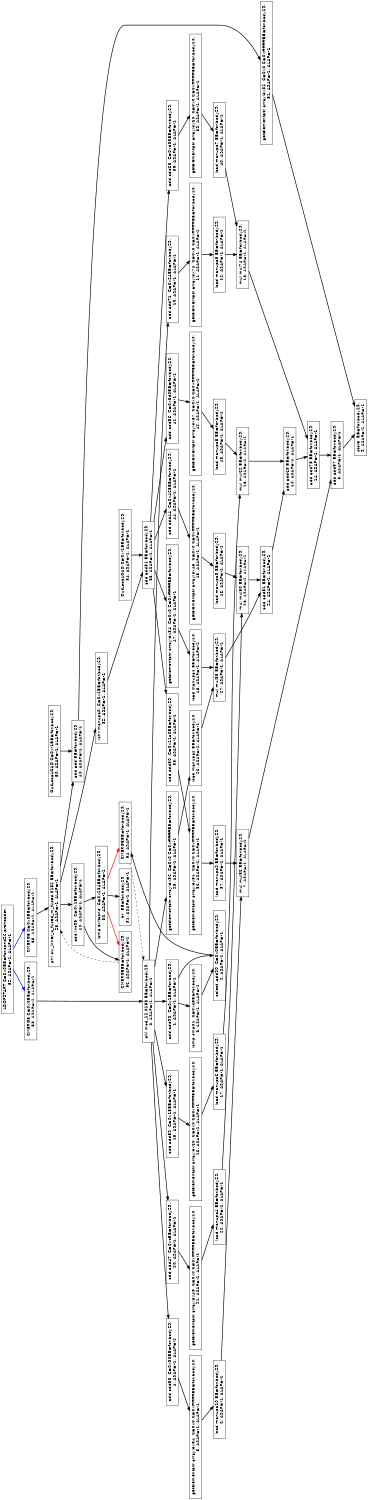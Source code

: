 digraph Region_18 {
	graph [ nslimit = "1000.0",
	orientation = landscape,
		center = true,
	page = "8.5,11",
	compound=true,
	size = "10,7.5" ] ;
"Op_52" [ fontname = "Helvetica" shape = box, label = " LOOPSTART C=0x0BB=for.cond26.preheader,
52, ASAP=-1, ALAP=-1"]
"Op_0" [ fontname = "Helvetica" shape = box, label = " phi mod_12.0153 BB=for.body29,
0, ASAP=-1, ALAP=-1"]
"Op_1" [ fontname = "Helvetica" shape = box, label = " add add90  C=0x1BB=for.body29,
1, ASAP=-1, ALAP=-1"]
"Op_2" [ fontname = "Helvetica" shape = box, label = " select .add90  C=0x0BB=for.body29,
2, ASAP=-1, ALAP=-1"]
"Op_3" [ fontname = "Helvetica" shape = box, label = " icmp cmp91  C=0xcBB=for.body29,
3, ASAP=-1, ALAP=-1"]
"Op_4" [ fontname = "Helvetica" shape = box, label = " add add83  C=0x30BB=for.body29,
4, ASAP=-1, ALAP=-1"]
"Op_5" [ fontname = "Helvetica" shape = box, label = " getelementptr arrayidx84  C=0x0 C=0xffffffffBB=for.body29,
5, ASAP=-1, ALAP=-1"]
"Op_6" [ fontname = "Helvetica" shape = box, label = " load manupa10 BB=for.body29,
6, ASAP=-1, ALAP=-1"]
"Op_7" [ fontname = "Helvetica" shape = box, label = " mul mul86 BB=for.body29,
7, ASAP=-1, ALAP=-1"]
"Op_8" [ fontname = "Helvetica" shape = box, label = " add add87 BB=for.body29,
8, ASAP=-1, ALAP=-1"]
"Op_9" [ fontname = "Helvetica" shape = box, label = " store  BB=for.body29,
9, ASAP=-1, ALAP=-1"]
"Op_10" [ fontname = "Helvetica" shape = box, label = " add add71  C=0x24BB=for.body29,
10, ASAP=-1, ALAP=-1"]
"Op_11" [ fontname = "Helvetica" shape = box, label = " getelementptr arrayidx72  C=0x0 C=0xffffffffBB=for.body29,
11, ASAP=-1, ALAP=-1"]
"Op_12" [ fontname = "Helvetica" shape = box, label = " load manupa8 BB=for.body29,
12, ASAP=-1, ALAP=-1"]
"Op_13" [ fontname = "Helvetica" shape = box, label = " mul mul74 BB=for.body29,
13, ASAP=-1, ALAP=-1"]
"Op_14" [ fontname = "Helvetica" shape = box, label = " add add75 BB=for.body29,
14, ASAP=-1, ALAP=-1"]
"Op_15" [ fontname = "Helvetica" shape = box, label = " add add59  C=0x18BB=for.body29,
15, ASAP=-1, ALAP=-1"]
"Op_16" [ fontname = "Helvetica" shape = box, label = " getelementptr arrayidx60  C=0x0 C=0xffffffffBB=for.body29,
16, ASAP=-1, ALAP=-1"]
"Op_17" [ fontname = "Helvetica" shape = box, label = " load manupa6 BB=for.body29,
17, ASAP=-1, ALAP=-1"]
"Op_18" [ fontname = "Helvetica" shape = box, label = " mul mul62 BB=for.body29,
18, ASAP=-1, ALAP=-1"]
"Op_19" [ fontname = "Helvetica" shape = box, label = " add add63 BB=for.body29,
19, ASAP=-1, ALAP=-1"]
"Op_32" [ fontname = "Helvetica" shape = box, label = " lshr manupa0  C=0x1BB=for.body29,
32, ASAP=-1, ALAP=-1"]
"Op_20" [ fontname = "Helvetica" shape = box, label = " add add47  C=0xcBB=for.body29,
20, ASAP=-1, ALAP=-1"]
"Op_21" [ fontname = "Helvetica" shape = box, label = " getelementptr arrayidx48  C=0x0 C=0xffffffffBB=for.body29,
21, ASAP=-1, ALAP=-1"]
"Op_22" [ fontname = "Helvetica" shape = box, label = " load manupa4 BB=for.body29,
22, ASAP=-1, ALAP=-1"]
"Op_23" [ fontname = "Helvetica" shape = box, label = " mul mul50 BB=for.body29,
23, ASAP=-1, ALAP=-1"]
"Op_24" [ fontname = "Helvetica" shape = box, label = " add add51 BB=for.body29,
24, ASAP=-1, ALAP=-1"]
"Op_25" [ fontname = "Helvetica" shape = box, label = " getelementptr arrayidx36  C=0x0 C=0xffffffffBB=for.body29,
25, ASAP=-1, ALAP=-1"]
"Op_26" [ fontname = "Helvetica" shape = box, label = " load manupa2 BB=for.body29,
26, ASAP=-1, ALAP=-1"]
"Op_27" [ fontname = "Helvetica" shape = box, label = " mul mul38 BB=for.body29,
27, ASAP=-1, ALAP=-1"]
"Op_28" [ fontname = "Helvetica" shape = box, label = " phi ow_inner_c_fused_m_fused.0152 BB=for.body29,
28, ASAP=-1, ALAP=-1"]
"Op_29" [ fontname = "Helvetica" shape = box, label = " add inc95  C=0x1BB=for.body29,
29, ASAP=-1, ALAP=-1"]
"Op_30" [ fontname = "Helvetica" shape = box, label = " icmp exitcond  C=0x234BB=for.body29,
30, ASAP=-1, ALAP=-1"]
"Op_31" [ fontname = "Helvetica" shape = box, label = " br  BB=for.body29,
31, ASAP=-1, ALAP=-1"]
"Op_55" [ fontname = "Helvetica" shape = box, label = " CMERGE C=0x0BB=for.body29,
55, ASAP=-1, ALAP=-1"]
"Op_56" [ fontname = "Helvetica" shape = box, label = " CMERGEBB=for.body29,
56, ASAP=-1, ALAP=-1"]
"Op_33" [ fontname = "Helvetica" shape = box, label = " add add31 BB=for.body29,
33, ASAP=-1, ALAP=-1"]
"Op_34" [ fontname = "Helvetica" shape = box, label = " OutLoopLOAD C=0x-1BB=for.body29,
34, ASAP=-1, ALAP=-1"]
"Op_35" [ fontname = "Helvetica" shape = box, label = " add add80  C=0x11a0BB=for.body29,
35, ASAP=-1, ALAP=-1"]
"Op_36" [ fontname = "Helvetica" shape = box, label = " getelementptr arrayidx81  C=0x0 C=0xffffffffBB=for.body29,
36, ASAP=-1, ALAP=-1"]
"Op_37" [ fontname = "Helvetica" shape = box, label = " load manupa9 BB=for.body29,
37, ASAP=-1, ALAP=-1"]
"Op_38" [ fontname = "Helvetica" shape = box, label = " add add68  C=0xd38BB=for.body29,
38, ASAP=-1, ALAP=-1"]
"Op_39" [ fontname = "Helvetica" shape = box, label = " getelementptr arrayidx69  C=0x0 C=0xffffffffBB=for.body29,
39, ASAP=-1, ALAP=-1"]
"Op_40" [ fontname = "Helvetica" shape = box, label = " load manupa7 BB=for.body29,
40, ASAP=-1, ALAP=-1"]
"Op_41" [ fontname = "Helvetica" shape = box, label = " add add56  C=0x8d0BB=for.body29,
41, ASAP=-1, ALAP=-1"]
"Op_42" [ fontname = "Helvetica" shape = box, label = " getelementptr arrayidx57  C=0x0 C=0xffffffffBB=for.body29,
42, ASAP=-1, ALAP=-1"]
"Op_43" [ fontname = "Helvetica" shape = box, label = " load manupa5 BB=for.body29,
43, ASAP=-1, ALAP=-1"]
"Op_44" [ fontname = "Helvetica" shape = box, label = " add add44  C=0x468BB=for.body29,
44, ASAP=-1, ALAP=-1"]
"Op_45" [ fontname = "Helvetica" shape = box, label = " getelementptr arrayidx45  C=0x0 C=0xffffffffBB=for.body29,
45, ASAP=-1, ALAP=-1"]
"Op_46" [ fontname = "Helvetica" shape = box, label = " load manupa3 BB=for.body29,
46, ASAP=-1, ALAP=-1"]
"Op_47" [ fontname = "Helvetica" shape = box, label = " getelementptr arrayidx34  C=0x0 C=0xffffffffBB=for.body29,
47, ASAP=-1, ALAP=-1"]
"Op_48" [ fontname = "Helvetica" shape = box, label = " load manupa1 BB=for.body29,
48, ASAP=-1, ALAP=-1"]
"Op_49" [ fontname = "Helvetica" shape = box, label = " add add BB=for.body29,
49, ASAP=-1, ALAP=-1"]
"Op_50" [ fontname = "Helvetica" shape = box, label = " OutLoopLOAD C=0x-1BB=for.body29,
50, ASAP=-1, ALAP=-1"]
"Op_51" [ fontname = "Helvetica" shape = box, label = " getelementptr arrayidx32  C=0x0 C=0xffffffffBB=for.body29,
51, ASAP=-1, ALAP=-1"]
"Op_53" [ fontname = "Helvetica" shape = box, label = " CMERGE C=0x0BB=for.body29,
53, ASAP=-1, ALAP=-1"]
"Op_54" [ fontname = "Helvetica" shape = box, label = " CMERGEBB=for.body29,
54, ASAP=-1, ALAP=-1"]
"Op_0" -> "Op_1" [style = bold, color = black];
"Op_0" -> "Op_4" [style = bold, color = black];
"Op_0" -> "Op_10" [style = bold, color = black];
"Op_0" -> "Op_15" [style = bold, color = black];
"Op_0" -> "Op_20" [style = bold, color = black];
"Op_0" -> "Op_25" [style = bold, color = black];
"Op_1" -> "Op_2" [style = bold, color = black];
"Op_1" -> "Op_3" [style = bold, color = black];
"Op_2" -> "Op_54" [style = bold, color = black];
"Op_3" -> "Op_2" [style = bold, color = black];
"Op_4" -> "Op_5" [style = bold, color = black];
"Op_5" -> "Op_6" [style = bold, color = black];
"Op_6" -> "Op_7" [style = bold, color = black];
"Op_7" -> "Op_8" [style = bold, color = black];
"Op_8" -> "Op_9" [style = bold, color = black];
"Op_10" -> "Op_11" [style = bold, color = black];
"Op_11" -> "Op_12" [style = bold, color = black];
"Op_12" -> "Op_13" [style = bold, color = black];
"Op_13" -> "Op_14" [style = bold, color = black];
"Op_14" -> "Op_8" [style = bold, color = black];
"Op_15" -> "Op_16" [style = bold, color = black];
"Op_16" -> "Op_17" [style = bold, color = black];
"Op_17" -> "Op_18" [style = bold, color = black];
"Op_18" -> "Op_19" [style = bold, color = black];
"Op_19" -> "Op_14" [style = bold, color = black];
"Op_20" -> "Op_21" [style = bold, color = black];
"Op_21" -> "Op_22" [style = bold, color = black];
"Op_22" -> "Op_23" [style = bold, color = black];
"Op_23" -> "Op_24" [style = bold, color = black];
"Op_24" -> "Op_19" [style = bold, color = black];
"Op_25" -> "Op_26" [style = bold, color = black];
"Op_26" -> "Op_27" [style = bold, color = black];
"Op_27" -> "Op_24" [style = bold, color = black];
"Op_28" -> "Op_29" [style = bold, color = black];
"Op_28" -> "Op_32" [style = bold, color = black];
"Op_28" -> "Op_49" [style = bold, color = black];
"Op_29" -> "Op_30" [style = bold, color = black];
"Op_29" -> "Op_56" [style = bold, color = black];
"Op_30" -> "Op_31" [style = bold, color = black];
"Op_30" -> "Op_54" [style = bold, color = red];
"Op_30" -> "Op_56" [style = bold, color = red];
"Op_32" -> "Op_33" [style = bold, color = black];
"Op_33" -> "Op_35" [style = bold, color = black];
"Op_33" -> "Op_38" [style = bold, color = black];
"Op_33" -> "Op_41" [style = bold, color = black];
"Op_33" -> "Op_44" [style = bold, color = black];
"Op_33" -> "Op_47" [style = bold, color = black];
"Op_34" -> "Op_33" [style = bold, color = black];
"Op_35" -> "Op_36" [style = bold, color = black];
"Op_36" -> "Op_37" [style = bold, color = black];
"Op_37" -> "Op_7" [style = bold, color = black];
"Op_38" -> "Op_39" [style = bold, color = black];
"Op_39" -> "Op_40" [style = bold, color = black];
"Op_40" -> "Op_13" [style = bold, color = black];
"Op_41" -> "Op_42" [style = bold, color = black];
"Op_42" -> "Op_43" [style = bold, color = black];
"Op_43" -> "Op_18" [style = bold, color = black];
"Op_44" -> "Op_45" [style = bold, color = black];
"Op_45" -> "Op_46" [style = bold, color = black];
"Op_46" -> "Op_23" [style = bold, color = black];
"Op_47" -> "Op_48" [style = bold, color = black];
"Op_48" -> "Op_27" [style = bold, color = black];
"Op_49" -> "Op_51" [style = bold, color = black];
"Op_50" -> "Op_49" [style = bold, color = black];
"Op_51" -> "Op_9" [style = bold, color = black];
"Op_52" -> "Op_53" [style = bold, color = blue];
"Op_52" -> "Op_55" [style = bold, color = blue];
"Op_53" -> "Op_0" [style = bold, color = black];
"Op_54" -> "Op_0" [style = dashed, color = black];
"Op_55" -> "Op_28" [style = bold, color = black];
"Op_56" -> "Op_28" [style = dashed, color = black];
}
